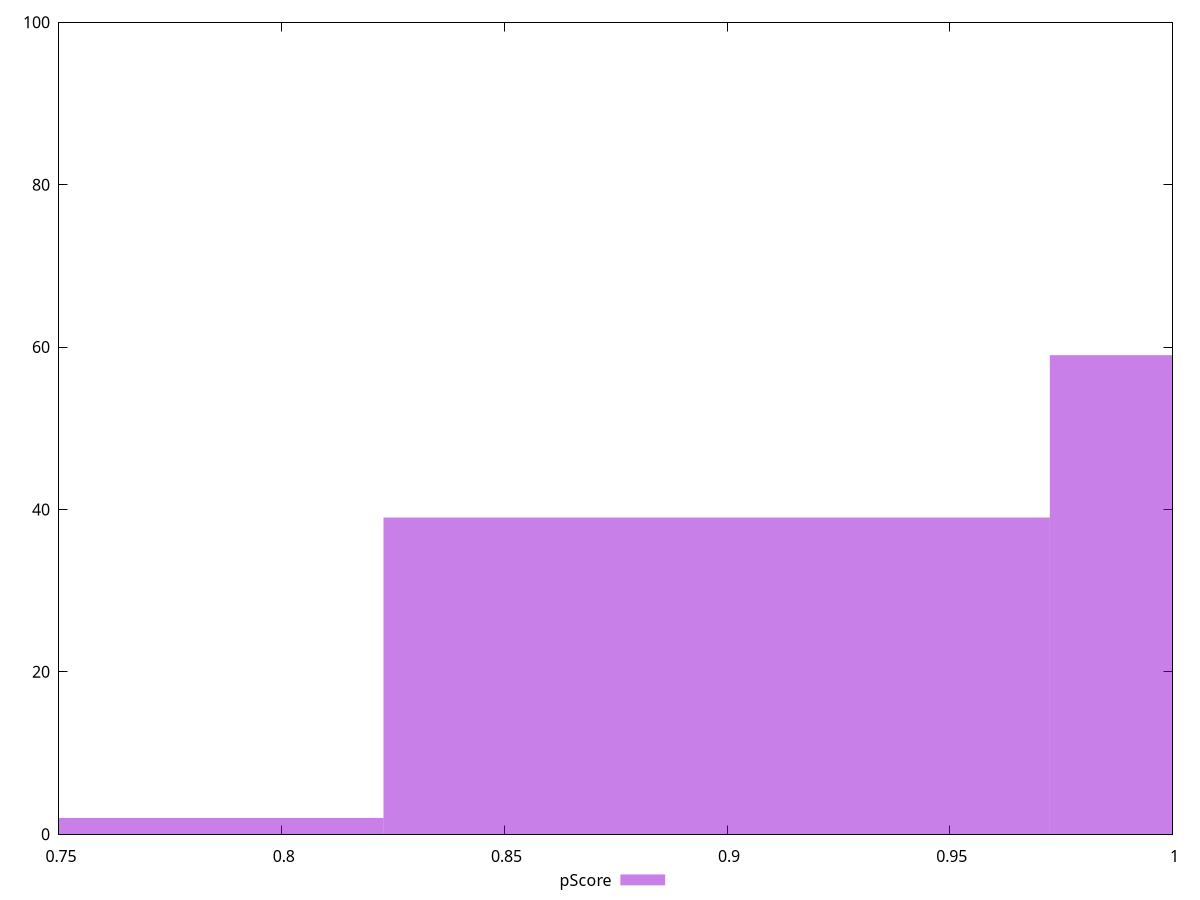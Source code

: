 reset

$pScore <<EOF
0.8976545627913025 39
1.047263656589853 59
0.748045468992752 2
EOF

set key outside below
set boxwidth 0.14960909379855042
set xrange [0.75:1]
set yrange [0:100]
set trange [0:100]
set style fill transparent solid 0.5 noborder
set terminal svg size 640, 490 enhanced background rgb 'white'
set output "report_00025_2021-02-22T21:38:55.199Z/unminified-javascript/samples/pages+cached/pScore/histogram.svg"

plot $pScore title "pScore" with boxes

reset
